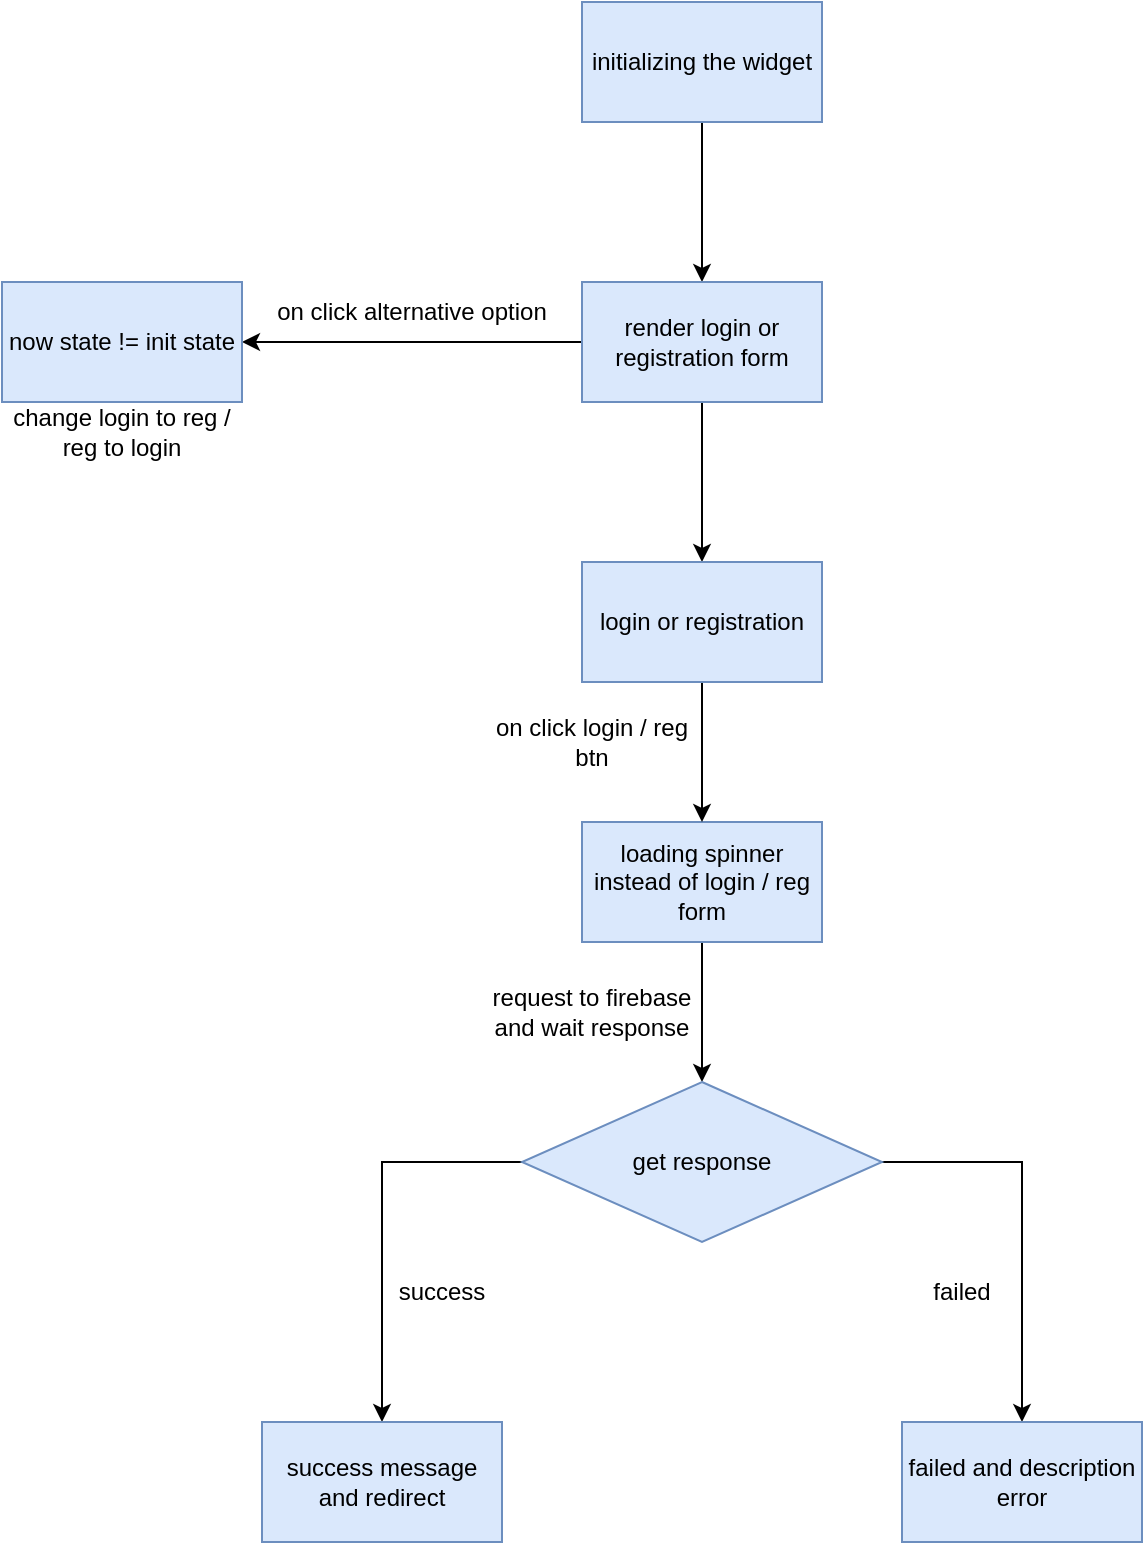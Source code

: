<mxfile version="21.0.2" type="github">
  <diagram id="C5RBs43oDa-KdzZeNtuy" name="Page-1">
    <mxGraphModel dx="795" dy="479" grid="1" gridSize="10" guides="1" tooltips="1" connect="1" arrows="1" fold="1" page="1" pageScale="1" pageWidth="827" pageHeight="1169" math="0" shadow="0">
      <root>
        <mxCell id="WIyWlLk6GJQsqaUBKTNV-0" />
        <mxCell id="WIyWlLk6GJQsqaUBKTNV-1" parent="WIyWlLk6GJQsqaUBKTNV-0" />
        <mxCell id="jMjvVQzOl-HutWm02Fmo-2" value="" style="edgeStyle=orthogonalEdgeStyle;rounded=0;orthogonalLoop=1;jettySize=auto;html=1;" edge="1" parent="WIyWlLk6GJQsqaUBKTNV-1" source="jMjvVQzOl-HutWm02Fmo-0" target="jMjvVQzOl-HutWm02Fmo-1">
          <mxGeometry relative="1" as="geometry" />
        </mxCell>
        <mxCell id="jMjvVQzOl-HutWm02Fmo-0" value="initializing the widget" style="rounded=0;whiteSpace=wrap;html=1;fillColor=#dae8fc;strokeColor=#6c8ebf;" vertex="1" parent="WIyWlLk6GJQsqaUBKTNV-1">
          <mxGeometry x="360" y="40" width="120" height="60" as="geometry" />
        </mxCell>
        <mxCell id="jMjvVQzOl-HutWm02Fmo-5" value="" style="edgeStyle=orthogonalEdgeStyle;rounded=0;orthogonalLoop=1;jettySize=auto;html=1;" edge="1" parent="WIyWlLk6GJQsqaUBKTNV-1" source="jMjvVQzOl-HutWm02Fmo-1" target="jMjvVQzOl-HutWm02Fmo-4">
          <mxGeometry relative="1" as="geometry" />
        </mxCell>
        <mxCell id="jMjvVQzOl-HutWm02Fmo-23" value="" style="edgeStyle=orthogonalEdgeStyle;rounded=0;orthogonalLoop=1;jettySize=auto;html=1;entryX=0.5;entryY=0;entryDx=0;entryDy=0;" edge="1" parent="WIyWlLk6GJQsqaUBKTNV-1" source="jMjvVQzOl-HutWm02Fmo-1" target="jMjvVQzOl-HutWm02Fmo-37">
          <mxGeometry relative="1" as="geometry">
            <mxPoint x="420" y="310" as="targetPoint" />
          </mxGeometry>
        </mxCell>
        <mxCell id="jMjvVQzOl-HutWm02Fmo-1" value="" style="rounded=0;whiteSpace=wrap;html=1;fillColor=#dae8fc;strokeColor=#6c8ebf;" vertex="1" parent="WIyWlLk6GJQsqaUBKTNV-1">
          <mxGeometry x="360" y="180" width="120" height="60" as="geometry" />
        </mxCell>
        <mxCell id="jMjvVQzOl-HutWm02Fmo-3" value="render login or registration form" style="text;strokeColor=none;align=center;fillColor=none;html=1;verticalAlign=middle;whiteSpace=wrap;rounded=0;" vertex="1" parent="WIyWlLk6GJQsqaUBKTNV-1">
          <mxGeometry x="365" y="195" width="110" height="30" as="geometry" />
        </mxCell>
        <mxCell id="jMjvVQzOl-HutWm02Fmo-4" value="now state != init state" style="rounded=0;whiteSpace=wrap;html=1;fillColor=#dae8fc;strokeColor=#6c8ebf;" vertex="1" parent="WIyWlLk6GJQsqaUBKTNV-1">
          <mxGeometry x="70" y="180" width="120" height="60" as="geometry" />
        </mxCell>
        <mxCell id="jMjvVQzOl-HutWm02Fmo-6" value="on click alternative option" style="text;strokeColor=none;align=center;fillColor=none;html=1;verticalAlign=middle;whiteSpace=wrap;rounded=0;" vertex="1" parent="WIyWlLk6GJQsqaUBKTNV-1">
          <mxGeometry x="190" y="180" width="170" height="30" as="geometry" />
        </mxCell>
        <mxCell id="jMjvVQzOl-HutWm02Fmo-7" value="change login to reg / reg to login" style="text;strokeColor=none;align=center;fillColor=none;html=1;verticalAlign=middle;whiteSpace=wrap;rounded=0;" vertex="1" parent="WIyWlLk6GJQsqaUBKTNV-1">
          <mxGeometry x="70" y="240" width="120" height="30" as="geometry" />
        </mxCell>
        <mxCell id="jMjvVQzOl-HutWm02Fmo-19" value="" style="edgeStyle=orthogonalEdgeStyle;rounded=0;orthogonalLoop=1;jettySize=auto;html=1;" edge="1" parent="WIyWlLk6GJQsqaUBKTNV-1" source="jMjvVQzOl-HutWm02Fmo-9" target="jMjvVQzOl-HutWm02Fmo-18">
          <mxGeometry relative="1" as="geometry" />
        </mxCell>
        <mxCell id="jMjvVQzOl-HutWm02Fmo-9" value="loading spinner instead of login / reg form" style="rounded=0;whiteSpace=wrap;html=1;fillColor=#dae8fc;strokeColor=#6c8ebf;" vertex="1" parent="WIyWlLk6GJQsqaUBKTNV-1">
          <mxGeometry x="360" y="450" width="120" height="60" as="geometry" />
        </mxCell>
        <mxCell id="jMjvVQzOl-HutWm02Fmo-11" value="on click login / reg btn" style="text;strokeColor=none;align=center;fillColor=none;html=1;verticalAlign=middle;whiteSpace=wrap;rounded=0;" vertex="1" parent="WIyWlLk6GJQsqaUBKTNV-1">
          <mxGeometry x="310" y="380" width="110" height="60" as="geometry" />
        </mxCell>
        <mxCell id="jMjvVQzOl-HutWm02Fmo-14" value="request to firebase and wait response" style="text;strokeColor=none;align=center;fillColor=none;html=1;verticalAlign=middle;whiteSpace=wrap;rounded=0;" vertex="1" parent="WIyWlLk6GJQsqaUBKTNV-1">
          <mxGeometry x="310" y="530" width="110" height="30" as="geometry" />
        </mxCell>
        <mxCell id="jMjvVQzOl-HutWm02Fmo-31" value="" style="edgeStyle=orthogonalEdgeStyle;rounded=0;orthogonalLoop=1;jettySize=auto;html=1;exitX=0;exitY=0.5;exitDx=0;exitDy=0;" edge="1" parent="WIyWlLk6GJQsqaUBKTNV-1" source="jMjvVQzOl-HutWm02Fmo-18" target="jMjvVQzOl-HutWm02Fmo-30">
          <mxGeometry relative="1" as="geometry">
            <mxPoint x="420" y="670" as="sourcePoint" />
          </mxGeometry>
        </mxCell>
        <mxCell id="jMjvVQzOl-HutWm02Fmo-34" value="" style="edgeStyle=orthogonalEdgeStyle;rounded=0;orthogonalLoop=1;jettySize=auto;html=1;" edge="1" parent="WIyWlLk6GJQsqaUBKTNV-1" source="jMjvVQzOl-HutWm02Fmo-18" target="jMjvVQzOl-HutWm02Fmo-33">
          <mxGeometry relative="1" as="geometry" />
        </mxCell>
        <mxCell id="jMjvVQzOl-HutWm02Fmo-18" value="get response" style="rhombus;whiteSpace=wrap;html=1;fillColor=#dae8fc;strokeColor=#6c8ebf;rounded=0;" vertex="1" parent="WIyWlLk6GJQsqaUBKTNV-1">
          <mxGeometry x="330" y="580" width="180" height="80" as="geometry" />
        </mxCell>
        <mxCell id="jMjvVQzOl-HutWm02Fmo-24" style="edgeStyle=orthogonalEdgeStyle;rounded=0;orthogonalLoop=1;jettySize=auto;html=1;entryX=0.5;entryY=0;entryDx=0;entryDy=0;exitX=0.5;exitY=1;exitDx=0;exitDy=0;" edge="1" parent="WIyWlLk6GJQsqaUBKTNV-1" source="jMjvVQzOl-HutWm02Fmo-37" target="jMjvVQzOl-HutWm02Fmo-9">
          <mxGeometry relative="1" as="geometry">
            <mxPoint x="342.5" y="350" as="sourcePoint" />
          </mxGeometry>
        </mxCell>
        <mxCell id="jMjvVQzOl-HutWm02Fmo-30" value="success message and redirect" style="rounded=0;whiteSpace=wrap;html=1;fillColor=#dae8fc;strokeColor=#6c8ebf;" vertex="1" parent="WIyWlLk6GJQsqaUBKTNV-1">
          <mxGeometry x="200" y="750" width="120" height="60" as="geometry" />
        </mxCell>
        <mxCell id="jMjvVQzOl-HutWm02Fmo-32" value="success" style="text;strokeColor=none;align=center;fillColor=none;html=1;verticalAlign=middle;whiteSpace=wrap;rounded=0;" vertex="1" parent="WIyWlLk6GJQsqaUBKTNV-1">
          <mxGeometry x="260" y="670" width="60" height="30" as="geometry" />
        </mxCell>
        <mxCell id="jMjvVQzOl-HutWm02Fmo-33" value="failed and description error" style="whiteSpace=wrap;html=1;fillColor=#dae8fc;strokeColor=#6c8ebf;rounded=0;" vertex="1" parent="WIyWlLk6GJQsqaUBKTNV-1">
          <mxGeometry x="520" y="750" width="120" height="60" as="geometry" />
        </mxCell>
        <mxCell id="jMjvVQzOl-HutWm02Fmo-36" value="failed" style="text;strokeColor=none;align=center;fillColor=none;html=1;verticalAlign=middle;whiteSpace=wrap;rounded=0;" vertex="1" parent="WIyWlLk6GJQsqaUBKTNV-1">
          <mxGeometry x="520" y="670" width="60" height="30" as="geometry" />
        </mxCell>
        <mxCell id="jMjvVQzOl-HutWm02Fmo-37" value="login or registration" style="whiteSpace=wrap;html=1;fillColor=#dae8fc;strokeColor=#6c8ebf;" vertex="1" parent="WIyWlLk6GJQsqaUBKTNV-1">
          <mxGeometry x="360" y="320" width="120" height="60" as="geometry" />
        </mxCell>
      </root>
    </mxGraphModel>
  </diagram>
</mxfile>
